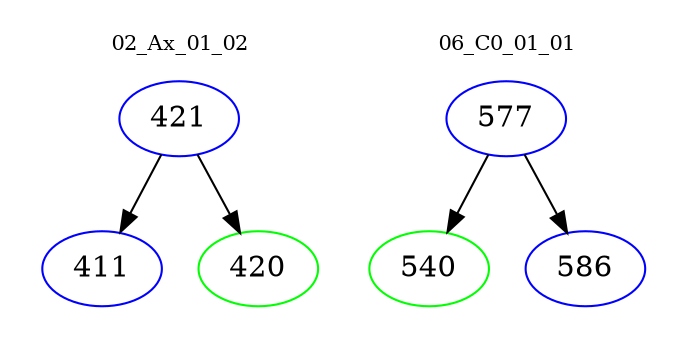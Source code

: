 digraph{
subgraph cluster_0 {
color = white
label = "02_Ax_01_02";
fontsize=10;
T0_421 [label="421", color="blue"]
T0_421 -> T0_411 [color="black"]
T0_411 [label="411", color="blue"]
T0_421 -> T0_420 [color="black"]
T0_420 [label="420", color="green"]
}
subgraph cluster_1 {
color = white
label = "06_C0_01_01";
fontsize=10;
T1_577 [label="577", color="blue"]
T1_577 -> T1_540 [color="black"]
T1_540 [label="540", color="green"]
T1_577 -> T1_586 [color="black"]
T1_586 [label="586", color="blue"]
}
}
